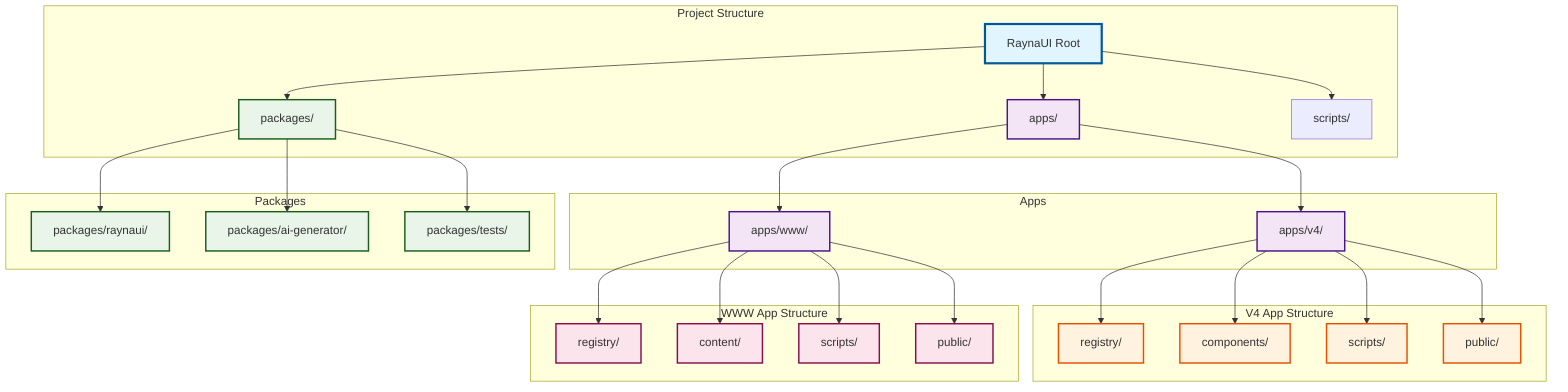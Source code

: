 graph TB
    subgraph "Project Structure"
        ROOT[RaynaUI Root]
        APPS[apps/]
        PACKAGES[packages/]
        SCRIPTS[scripts/]
    end

    subgraph "Apps"
        V4[apps/v4/]
        WWW[apps/www/]
    end

    subgraph "Packages"
        CLI[packages/raynaui/]
        AI[packages/ai-generator/]
        TESTS[packages/tests/]
    end

    subgraph "V4 App Structure"
        V4_REGISTRY[registry/]
        V4_COMPONENTS[components/]
        V4_SCRIPTS[scripts/]
        V4_PUBLIC[public/]
    end

    subgraph "WWW App Structure"
        WWW_REGISTRY[registry/]
        WWW_CONTENT[content/]
        WWW_SCRIPTS[scripts/]
        WWW_PUBLIC[public/]
    end

    ROOT --> APPS
    ROOT --> PACKAGES
    ROOT --> SCRIPTS

    APPS --> V4
    APPS --> WWW

    PACKAGES --> CLI
    PACKAGES --> AI
    PACKAGES --> TESTS

    V4 --> V4_REGISTRY
    V4 --> V4_COMPONENTS
    V4 --> V4_SCRIPTS
    V4 --> V4_PUBLIC

    WWW --> WWW_REGISTRY
    WWW --> WWW_CONTENT
    WWW --> WWW_SCRIPTS
    WWW --> WWW_PUBLIC

    %% Styling
    classDef root fill:#e1f5fe,stroke:#01579b,stroke-width:3px
    classDef apps fill:#f3e5f5,stroke:#4a148c,stroke-width:2px
    classDef packages fill:#e8f5e8,stroke:#1b5e20,stroke-width:2px
    classDef v4Structure fill:#fff3e0,stroke:#e65100,stroke-width:2px
    classDef wwwStructure fill:#fce4ec,stroke:#880e4f,stroke-width:2px

    class ROOT root
    class APPS,V4,WWW apps
    class PACKAGES,CLI,AI,TESTS packages
    class V4_REGISTRY,V4_COMPONENTS,V4_SCRIPTS,V4_PUBLIC v4Structure
    class WWW_REGISTRY,WWW_CONTENT,WWW_SCRIPTS,WWW_PUBLIC wwwStructure